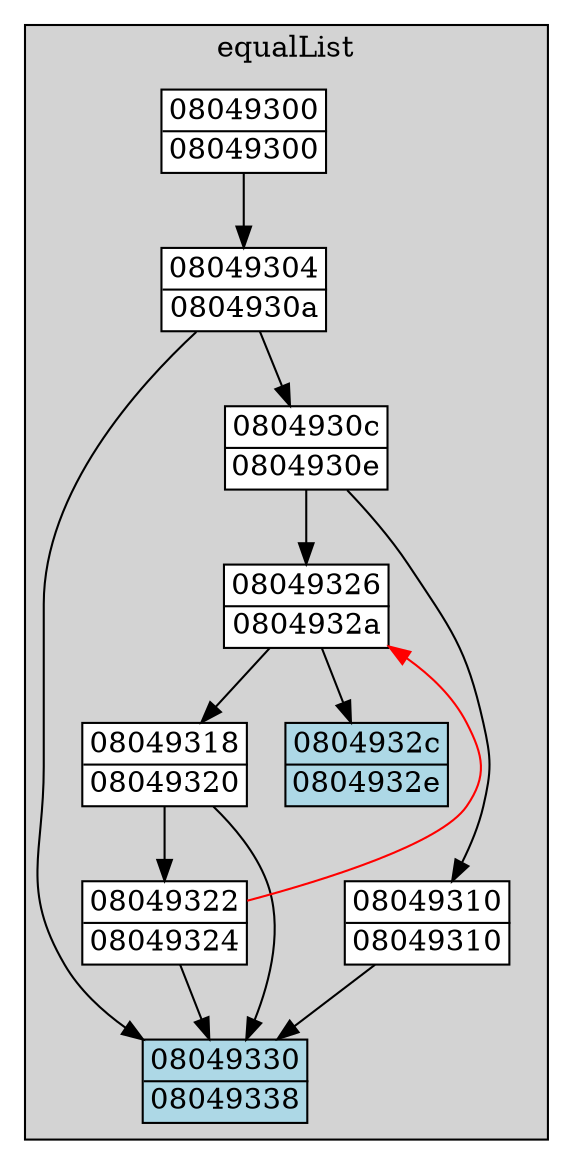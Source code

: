 digraph G {
node[fillcolor=white style="filled,solid" shape=none margin=0];
"08049300" -> "08049304";
"08049326" -> "08049318";
"08049326" -> "0804932c";
"08049318" -> "08049322";
"08049318" -> "08049330";
"08049310" -> "08049330";
"08049322" -> "08049326" [color=red constraint=false];
"08049322" -> "08049330";
"0804930c" -> "08049310";
"0804930c" -> "08049326";
"08049304" -> "0804930c";
"08049304" -> "08049330";
subgraph "cluster_equalList" {
  style="filled,solid";
  color=black;
  fillcolor=lightgrey;
  label="equalList";"0804932c" [label=<<TABLE BORDER="1" CELLBORDER="0" CELLSPACING="0"><TR><TD>0804932c</TD></TR><HR/><TR><TD>0804932e</TD></TR></TABLE>> fillcolor=lightblue];
  "08049322" [label=<<TABLE BORDER="1" CELLBORDER="0" CELLSPACING="0"><TR><TD>08049322</TD></TR><HR/><TR><TD>08049324</TD></TR></TABLE>>];
  "08049318" [label=<<TABLE BORDER="1" CELLBORDER="0" CELLSPACING="0"><TR><TD>08049318</TD></TR><HR/><TR><TD>08049320</TD></TR></TABLE>>];
  "08049326" [label=<<TABLE BORDER="1" CELLBORDER="0" CELLSPACING="0"><TR><TD>08049326</TD></TR><HR/><TR><TD>0804932a</TD></TR></TABLE>>];
  "08049330" [label=<<TABLE BORDER="1" CELLBORDER="0" CELLSPACING="0"><TR><TD>08049330</TD></TR><HR/><TR><TD>08049338</TD></TR></TABLE>> fillcolor=lightblue];
  "08049310" [label=<<TABLE BORDER="1" CELLBORDER="0" CELLSPACING="0"><TR><TD>08049310</TD></TR><HR/><TR><TD>08049310</TD></TR></TABLE>>];
  "0804930c" [label=<<TABLE BORDER="1" CELLBORDER="0" CELLSPACING="0"><TR><TD>0804930c</TD></TR><HR/><TR><TD>0804930e</TD></TR></TABLE>>];
  "08049304" [label=<<TABLE BORDER="1" CELLBORDER="0" CELLSPACING="0"><TR><TD>08049304</TD></TR><HR/><TR><TD>0804930a</TD></TR></TABLE>>];
  "08049300" [label=<<TABLE BORDER="1" CELLBORDER="0" CELLSPACING="0"><TR><TD>08049300</TD></TR><HR/><TR><TD>08049300</TD></TR></TABLE>>];
  }

}